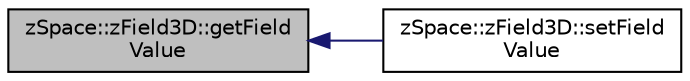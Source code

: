 digraph "zSpace::zField3D::getFieldValue"
{
  edge [fontname="Helvetica",fontsize="10",labelfontname="Helvetica",labelfontsize="10"];
  node [fontname="Helvetica",fontsize="10",shape=record];
  rankdir="LR";
  Node10 [label="zSpace::zField3D::getField\lValue",height=0.2,width=0.4,color="black", fillcolor="grey75", style="filled", fontcolor="black"];
  Node10 -> Node11 [dir="back",color="midnightblue",fontsize="10",style="solid",fontname="Helvetica"];
  Node11 [label="zSpace::zField3D::setField\lValue",height=0.2,width=0.4,color="black", fillcolor="white", style="filled",URL="$group__z_geometry.html#ga9b6d76b86caa047f5608afe2acc1a515",tooltip="This method sets the value of the field at the input index. "];
}
